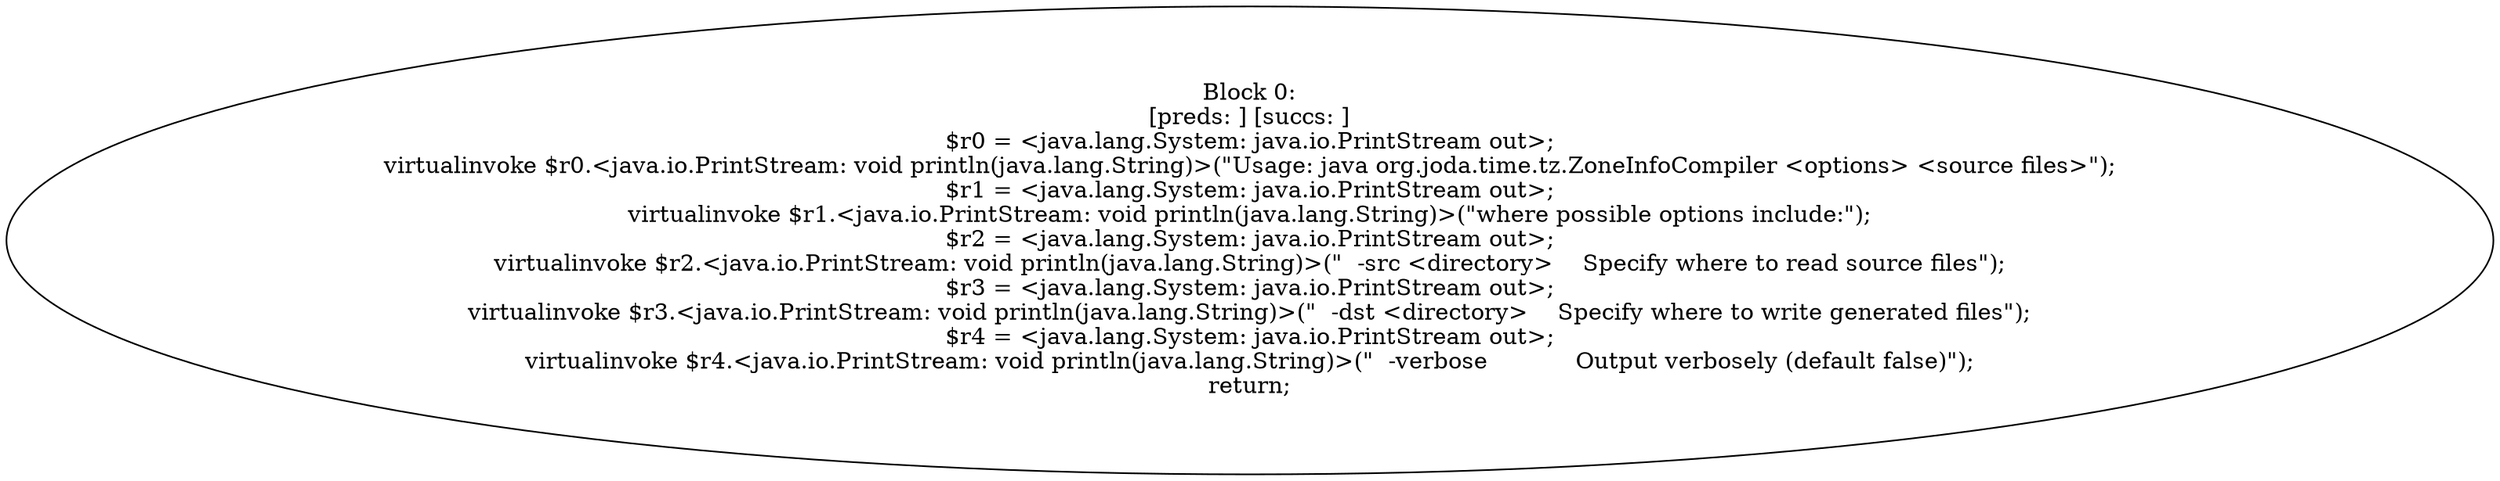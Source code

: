digraph "unitGraph" {
    "Block 0:
[preds: ] [succs: ]
$r0 = <java.lang.System: java.io.PrintStream out>;
virtualinvoke $r0.<java.io.PrintStream: void println(java.lang.String)>(\"Usage: java org.joda.time.tz.ZoneInfoCompiler <options> <source files>\");
$r1 = <java.lang.System: java.io.PrintStream out>;
virtualinvoke $r1.<java.io.PrintStream: void println(java.lang.String)>(\"where possible options include:\");
$r2 = <java.lang.System: java.io.PrintStream out>;
virtualinvoke $r2.<java.io.PrintStream: void println(java.lang.String)>(\"  -src <directory>    Specify where to read source files\");
$r3 = <java.lang.System: java.io.PrintStream out>;
virtualinvoke $r3.<java.io.PrintStream: void println(java.lang.String)>(\"  -dst <directory>    Specify where to write generated files\");
$r4 = <java.lang.System: java.io.PrintStream out>;
virtualinvoke $r4.<java.io.PrintStream: void println(java.lang.String)>(\"  -verbose            Output verbosely (default false)\");
return;
"
}
